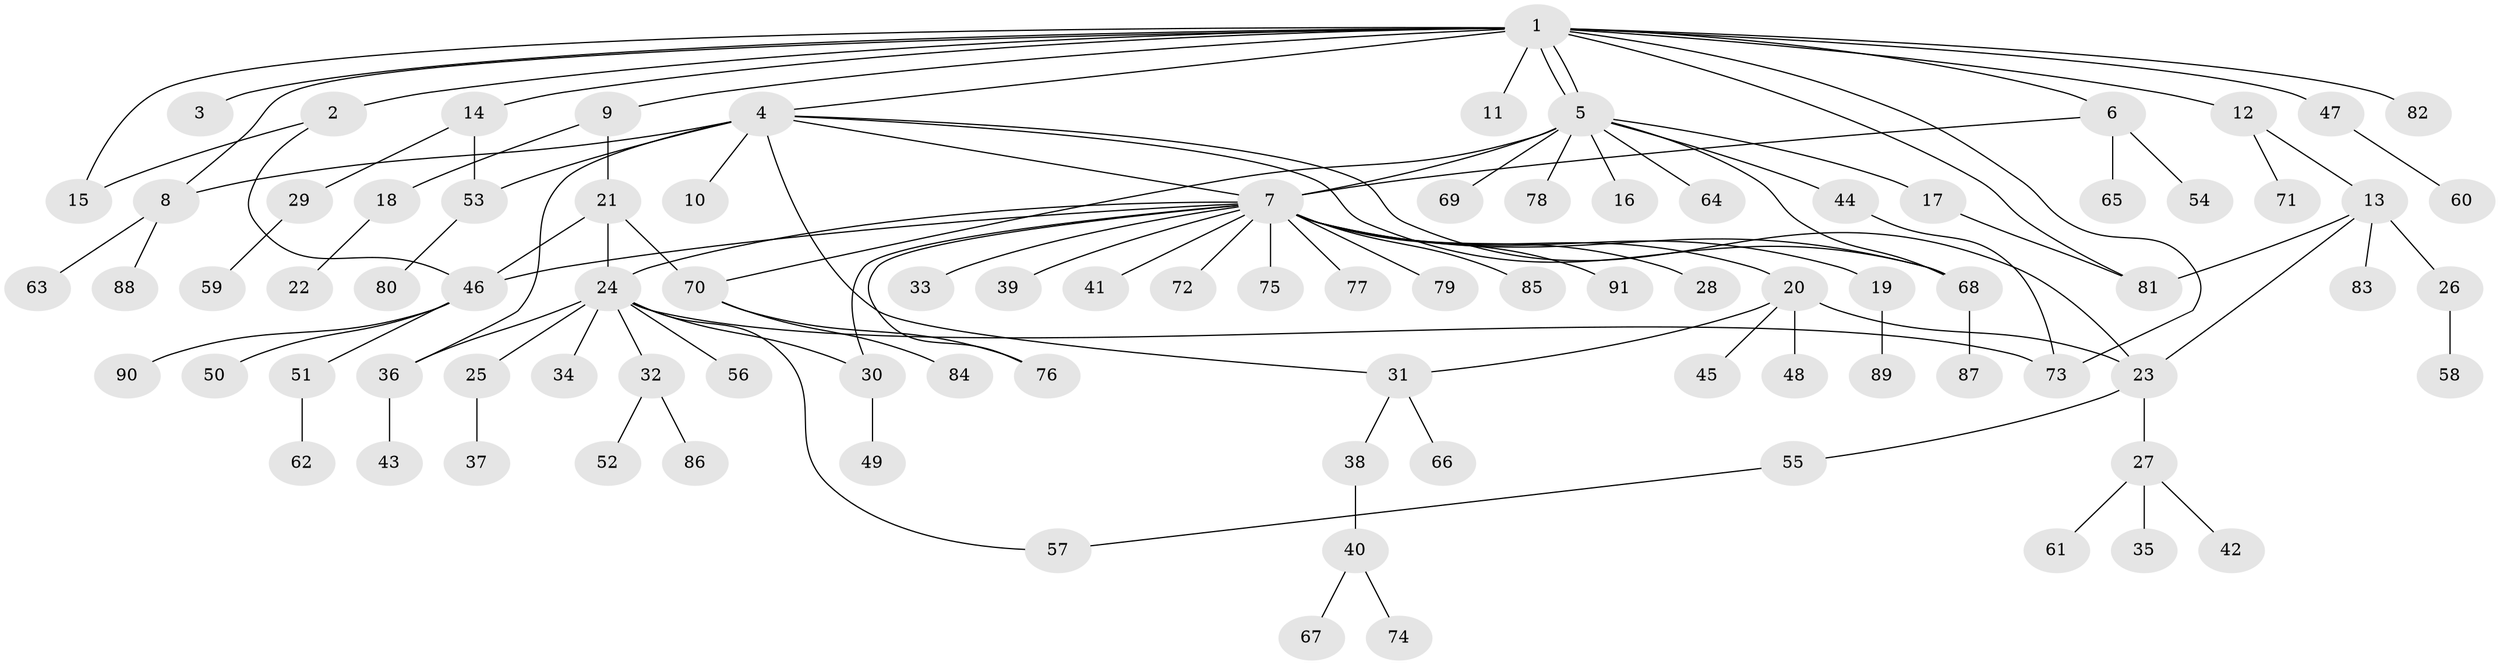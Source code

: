 // coarse degree distribution, {5: 0.05454545454545454, 1: 0.4909090909090909, 8: 0.03636363636363636, 3: 0.14545454545454545, 2: 0.2, 9: 0.01818181818181818, 20: 0.01818181818181818, 13: 0.01818181818181818, 4: 0.01818181818181818}
// Generated by graph-tools (version 1.1) at 2025/36/03/04/25 23:36:41]
// undirected, 91 vertices, 113 edges
graph export_dot {
  node [color=gray90,style=filled];
  1;
  2;
  3;
  4;
  5;
  6;
  7;
  8;
  9;
  10;
  11;
  12;
  13;
  14;
  15;
  16;
  17;
  18;
  19;
  20;
  21;
  22;
  23;
  24;
  25;
  26;
  27;
  28;
  29;
  30;
  31;
  32;
  33;
  34;
  35;
  36;
  37;
  38;
  39;
  40;
  41;
  42;
  43;
  44;
  45;
  46;
  47;
  48;
  49;
  50;
  51;
  52;
  53;
  54;
  55;
  56;
  57;
  58;
  59;
  60;
  61;
  62;
  63;
  64;
  65;
  66;
  67;
  68;
  69;
  70;
  71;
  72;
  73;
  74;
  75;
  76;
  77;
  78;
  79;
  80;
  81;
  82;
  83;
  84;
  85;
  86;
  87;
  88;
  89;
  90;
  91;
  1 -- 2;
  1 -- 3;
  1 -- 4;
  1 -- 5;
  1 -- 5;
  1 -- 6;
  1 -- 8;
  1 -- 9;
  1 -- 11;
  1 -- 12;
  1 -- 14;
  1 -- 15;
  1 -- 47;
  1 -- 73;
  1 -- 81;
  1 -- 82;
  2 -- 15;
  2 -- 46;
  4 -- 7;
  4 -- 8;
  4 -- 10;
  4 -- 23;
  4 -- 31;
  4 -- 36;
  4 -- 53;
  4 -- 68;
  5 -- 7;
  5 -- 16;
  5 -- 17;
  5 -- 44;
  5 -- 64;
  5 -- 68;
  5 -- 69;
  5 -- 70;
  5 -- 78;
  6 -- 7;
  6 -- 54;
  6 -- 65;
  7 -- 19;
  7 -- 20;
  7 -- 24;
  7 -- 28;
  7 -- 30;
  7 -- 33;
  7 -- 39;
  7 -- 41;
  7 -- 46;
  7 -- 68;
  7 -- 72;
  7 -- 75;
  7 -- 76;
  7 -- 77;
  7 -- 79;
  7 -- 85;
  7 -- 91;
  8 -- 63;
  8 -- 88;
  9 -- 18;
  9 -- 21;
  12 -- 13;
  12 -- 71;
  13 -- 23;
  13 -- 26;
  13 -- 81;
  13 -- 83;
  14 -- 29;
  14 -- 53;
  17 -- 81;
  18 -- 22;
  19 -- 89;
  20 -- 23;
  20 -- 31;
  20 -- 45;
  20 -- 48;
  21 -- 24;
  21 -- 46;
  21 -- 70;
  23 -- 27;
  23 -- 55;
  24 -- 25;
  24 -- 30;
  24 -- 32;
  24 -- 34;
  24 -- 36;
  24 -- 56;
  24 -- 57;
  24 -- 73;
  25 -- 37;
  26 -- 58;
  27 -- 35;
  27 -- 42;
  27 -- 61;
  29 -- 59;
  30 -- 49;
  31 -- 38;
  31 -- 66;
  32 -- 52;
  32 -- 86;
  36 -- 43;
  38 -- 40;
  40 -- 67;
  40 -- 74;
  44 -- 73;
  46 -- 50;
  46 -- 51;
  46 -- 90;
  47 -- 60;
  51 -- 62;
  53 -- 80;
  55 -- 57;
  68 -- 87;
  70 -- 76;
  70 -- 84;
}
